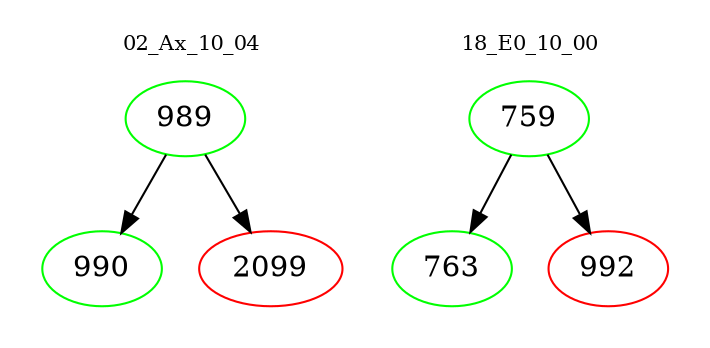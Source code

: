 digraph{
subgraph cluster_0 {
color = white
label = "02_Ax_10_04";
fontsize=10;
T0_989 [label="989", color="green"]
T0_989 -> T0_990 [color="black"]
T0_990 [label="990", color="green"]
T0_989 -> T0_2099 [color="black"]
T0_2099 [label="2099", color="red"]
}
subgraph cluster_1 {
color = white
label = "18_E0_10_00";
fontsize=10;
T1_759 [label="759", color="green"]
T1_759 -> T1_763 [color="black"]
T1_763 [label="763", color="green"]
T1_759 -> T1_992 [color="black"]
T1_992 [label="992", color="red"]
}
}
